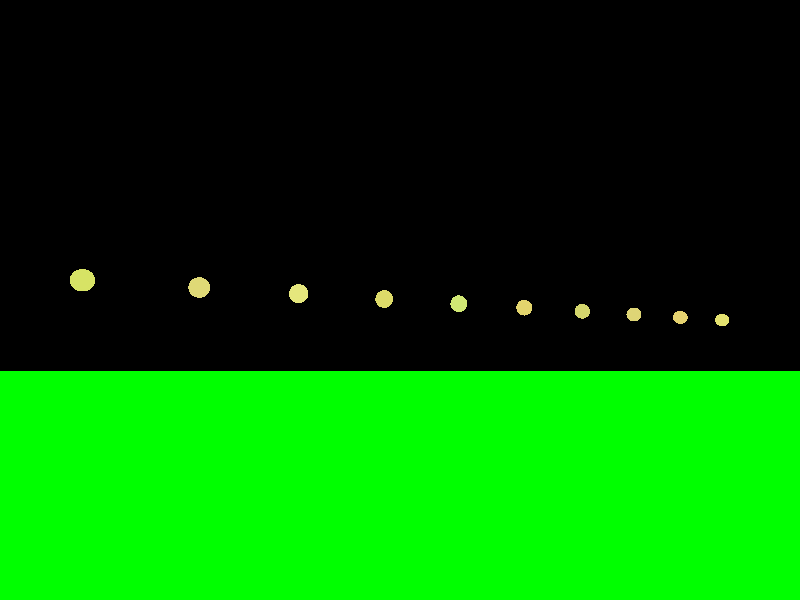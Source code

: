 // firetest.pov
//
// Written by: Henry Wagner (henrywagner@henrywagner.org)

#if (clock_on=1)
    #declare FN = frame_number;
#else
    #declare FN = 0;
#end

#declare use_blur    =20*0;  // blur samples (0=off)
#declare use_radiosity =0;
#declare rad_brightness=2;
global_settings{
 max_trace_level 6
 assumed_gamma 2.2
 #if (use_radiosity)
  radiosity{
   #if (use_radiosity=2)
    // save settings
    pretrace_start .05 pretrace_end .01
    count 200 nearest_count 20 error_bound .25
    recursion_limit 1
    normal on
    brightness rad_brightness
    save_file "data.rad"
   #else
    // load settings
    pretrace_start 1 pretrace_end 1
    always_sample off
    error_bound .25
    recursion_limit 1
    normal on
    brightness rad_brightness
    load_file "data.rad"
   #end
  }
 #end
}

#include "colors.inc"

plane { < 0, 1, 0 >, 0 pigment { color Green } }

#declare rFireOffset = 0.1;
#declare gFireOffset = 0.1;
#declare bFireOffset = 0.1;

#declare ranGen = seed(574647);

#declare loopCounter = 0;
#while (loopCounter < FN)
    #declare tempVal = rand(ranGen);
    #declare loopCounter = loopCounter + 1;
#end
                                  
#declare FireTexture = texture {
}

#declare sCounter = 0;
#while (sCounter < 10)
    sphere {
        < sCounter, 1, 0 >, 0.1
        texture {
            pigment { rgb < 0.858824 + (rand(ranGen) * rFireOffset) - (rFireOffset/2),
                            0.858824 + (rand(ranGen) * gFireOffset) - (gFireOffset/2),
                            0.439216 + (rand(ranGen) * bFireOffset) - (bFireOffset/2) > }
            finish {
                ambient 1
                diffuse 0
            }
        }
    }
    #declare sCounter = sCounter + 1;
#end

camera {
    location < 0, .2, -6 >
    look_at < 3.2, 1, 0 >
}